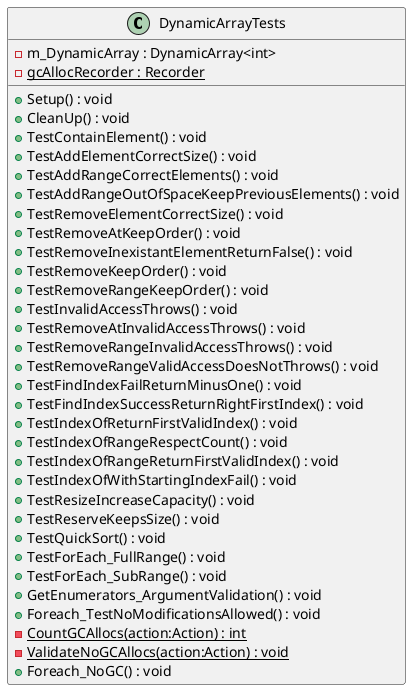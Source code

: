 @startuml
class DynamicArrayTests {
    - m_DynamicArray : DynamicArray<int>
    + Setup() : void
    + CleanUp() : void
    + TestContainElement() : void
    + TestAddElementCorrectSize() : void
    + TestAddRangeCorrectElements() : void
    + TestAddRangeOutOfSpaceKeepPreviousElements() : void
    + TestRemoveElementCorrectSize() : void
    + TestRemoveAtKeepOrder() : void
    + TestRemoveInexistantElementReturnFalse() : void
    + TestRemoveKeepOrder() : void
    + TestRemoveRangeKeepOrder() : void
    + TestInvalidAccessThrows() : void
    + TestRemoveAtInvalidAccessThrows() : void
    + TestRemoveRangeInvalidAccessThrows() : void
    + TestRemoveRangeValidAccessDoesNotThrows() : void
    + TestFindIndexFailReturnMinusOne() : void
    + TestFindIndexSuccessReturnRightFirstIndex() : void
    + TestIndexOfReturnFirstValidIndex() : void
    + TestIndexOfRangeRespectCount() : void
    + TestIndexOfRangeReturnFirstValidIndex() : void
    + TestIndexOfWithStartingIndexFail() : void
    + TestResizeIncreaseCapacity() : void
    + TestReserveKeepsSize() : void
    + TestQuickSort() : void
    + TestForEach_FullRange() : void
    + TestForEach_SubRange() : void
    + GetEnumerators_ArgumentValidation() : void
    + Foreach_TestNoModificationsAllowed() : void
    {static} - gcAllocRecorder : Recorder
    {static} - CountGCAllocs(action:Action) : int
    {static} - ValidateNoGCAllocs(action:Action) : void
    + Foreach_NoGC() : void
}
@enduml
